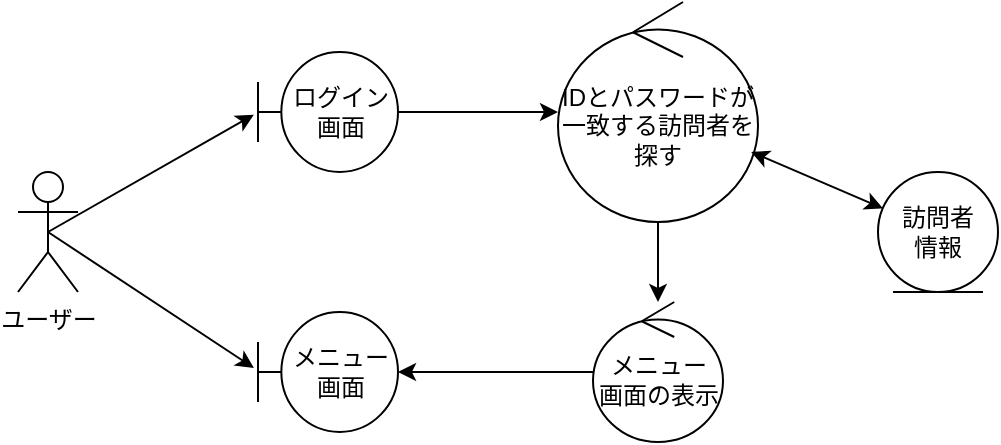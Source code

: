 <mxfile version="28.1.2">
  <diagram name="ページ1" id="rQqJZIX6tr6lNk25Nhh9">
    <mxGraphModel dx="786" dy="516" grid="1" gridSize="10" guides="1" tooltips="1" connect="1" arrows="1" fold="1" page="1" pageScale="1" pageWidth="1600" pageHeight="1200" math="0" shadow="0">
      <root>
        <mxCell id="0" />
        <mxCell id="1" parent="0" />
        <mxCell id="Q8PtHmKjfMacY_4Qo-mY-1" value="ユーザー" style="shape=umlActor;verticalLabelPosition=bottom;verticalAlign=top;html=1;" vertex="1" parent="1">
          <mxGeometry x="580" y="570" width="30" height="60" as="geometry" />
        </mxCell>
        <mxCell id="Q8PtHmKjfMacY_4Qo-mY-2" value="ログイン画面" style="shape=umlBoundary;whiteSpace=wrap;html=1;" vertex="1" parent="1">
          <mxGeometry x="700" y="510" width="70" height="60" as="geometry" />
        </mxCell>
        <mxCell id="Q8PtHmKjfMacY_4Qo-mY-3" value="メニュー画面" style="shape=umlBoundary;whiteSpace=wrap;html=1;" vertex="1" parent="1">
          <mxGeometry x="700" y="640" width="70" height="60" as="geometry" />
        </mxCell>
        <mxCell id="Q8PtHmKjfMacY_4Qo-mY-4" value="" style="endArrow=classic;html=1;rounded=0;exitX=0.5;exitY=0.5;exitDx=0;exitDy=0;exitPerimeter=0;entryX=-0.029;entryY=0.522;entryDx=0;entryDy=0;entryPerimeter=0;" edge="1" parent="1" source="Q8PtHmKjfMacY_4Qo-mY-1" target="Q8PtHmKjfMacY_4Qo-mY-2">
          <mxGeometry width="50" height="50" relative="1" as="geometry">
            <mxPoint x="800" y="640" as="sourcePoint" />
            <mxPoint x="850" y="590" as="targetPoint" />
          </mxGeometry>
        </mxCell>
        <mxCell id="Q8PtHmKjfMacY_4Qo-mY-5" value="" style="endArrow=classic;html=1;rounded=0;exitX=0.5;exitY=0.5;exitDx=0;exitDy=0;exitPerimeter=0;entryX=-0.029;entryY=0.467;entryDx=0;entryDy=0;entryPerimeter=0;" edge="1" parent="1" source="Q8PtHmKjfMacY_4Qo-mY-1" target="Q8PtHmKjfMacY_4Qo-mY-3">
          <mxGeometry width="50" height="50" relative="1" as="geometry">
            <mxPoint x="700" y="690" as="sourcePoint" />
            <mxPoint x="805" y="630" as="targetPoint" />
          </mxGeometry>
        </mxCell>
        <mxCell id="Q8PtHmKjfMacY_4Qo-mY-6" value="IDとパスワードが一致する訪問者を探す" style="ellipse;shape=umlControl;whiteSpace=wrap;html=1;" vertex="1" parent="1">
          <mxGeometry x="850" y="485" width="100" height="110" as="geometry" />
        </mxCell>
        <mxCell id="Q8PtHmKjfMacY_4Qo-mY-7" value="訪問者&lt;br&gt;情報" style="ellipse;shape=umlEntity;whiteSpace=wrap;html=1;" vertex="1" parent="1">
          <mxGeometry x="1010" y="570" width="60" height="60" as="geometry" />
        </mxCell>
        <mxCell id="Q8PtHmKjfMacY_4Qo-mY-8" value="メニュー&lt;br&gt;画面の表示" style="ellipse;shape=umlControl;whiteSpace=wrap;html=1;" vertex="1" parent="1">
          <mxGeometry x="867.5" y="635" width="65" height="70" as="geometry" />
        </mxCell>
        <mxCell id="Q8PtHmKjfMacY_4Qo-mY-9" value="" style="endArrow=classic;html=1;rounded=0;" edge="1" parent="1" source="Q8PtHmKjfMacY_4Qo-mY-2" target="Q8PtHmKjfMacY_4Qo-mY-6">
          <mxGeometry width="50" height="50" relative="1" as="geometry">
            <mxPoint x="660" y="620" as="sourcePoint" />
            <mxPoint x="765" y="560" as="targetPoint" />
          </mxGeometry>
        </mxCell>
        <mxCell id="Q8PtHmKjfMacY_4Qo-mY-10" value="" style="endArrow=classic;html=1;rounded=0;" edge="1" parent="1" source="Q8PtHmKjfMacY_4Qo-mY-8" target="Q8PtHmKjfMacY_4Qo-mY-3">
          <mxGeometry width="50" height="50" relative="1" as="geometry">
            <mxPoint x="800" y="680" as="sourcePoint" />
            <mxPoint x="905" y="620" as="targetPoint" />
          </mxGeometry>
        </mxCell>
        <mxCell id="Q8PtHmKjfMacY_4Qo-mY-11" value="" style="endArrow=classic;html=1;rounded=0;" edge="1" parent="1" source="Q8PtHmKjfMacY_4Qo-mY-6" target="Q8PtHmKjfMacY_4Qo-mY-8">
          <mxGeometry width="50" height="50" relative="1" as="geometry">
            <mxPoint x="850" y="610" as="sourcePoint" />
            <mxPoint x="935" y="620" as="targetPoint" />
          </mxGeometry>
        </mxCell>
        <mxCell id="Q8PtHmKjfMacY_4Qo-mY-12" value="" style="endArrow=classic;html=1;rounded=0;startArrow=classic;startFill=1;" edge="1" parent="1" source="Q8PtHmKjfMacY_4Qo-mY-6" target="Q8PtHmKjfMacY_4Qo-mY-7">
          <mxGeometry width="50" height="50" relative="1" as="geometry">
            <mxPoint x="1010" y="740" as="sourcePoint" />
            <mxPoint x="1115" y="680" as="targetPoint" />
          </mxGeometry>
        </mxCell>
      </root>
    </mxGraphModel>
  </diagram>
</mxfile>
